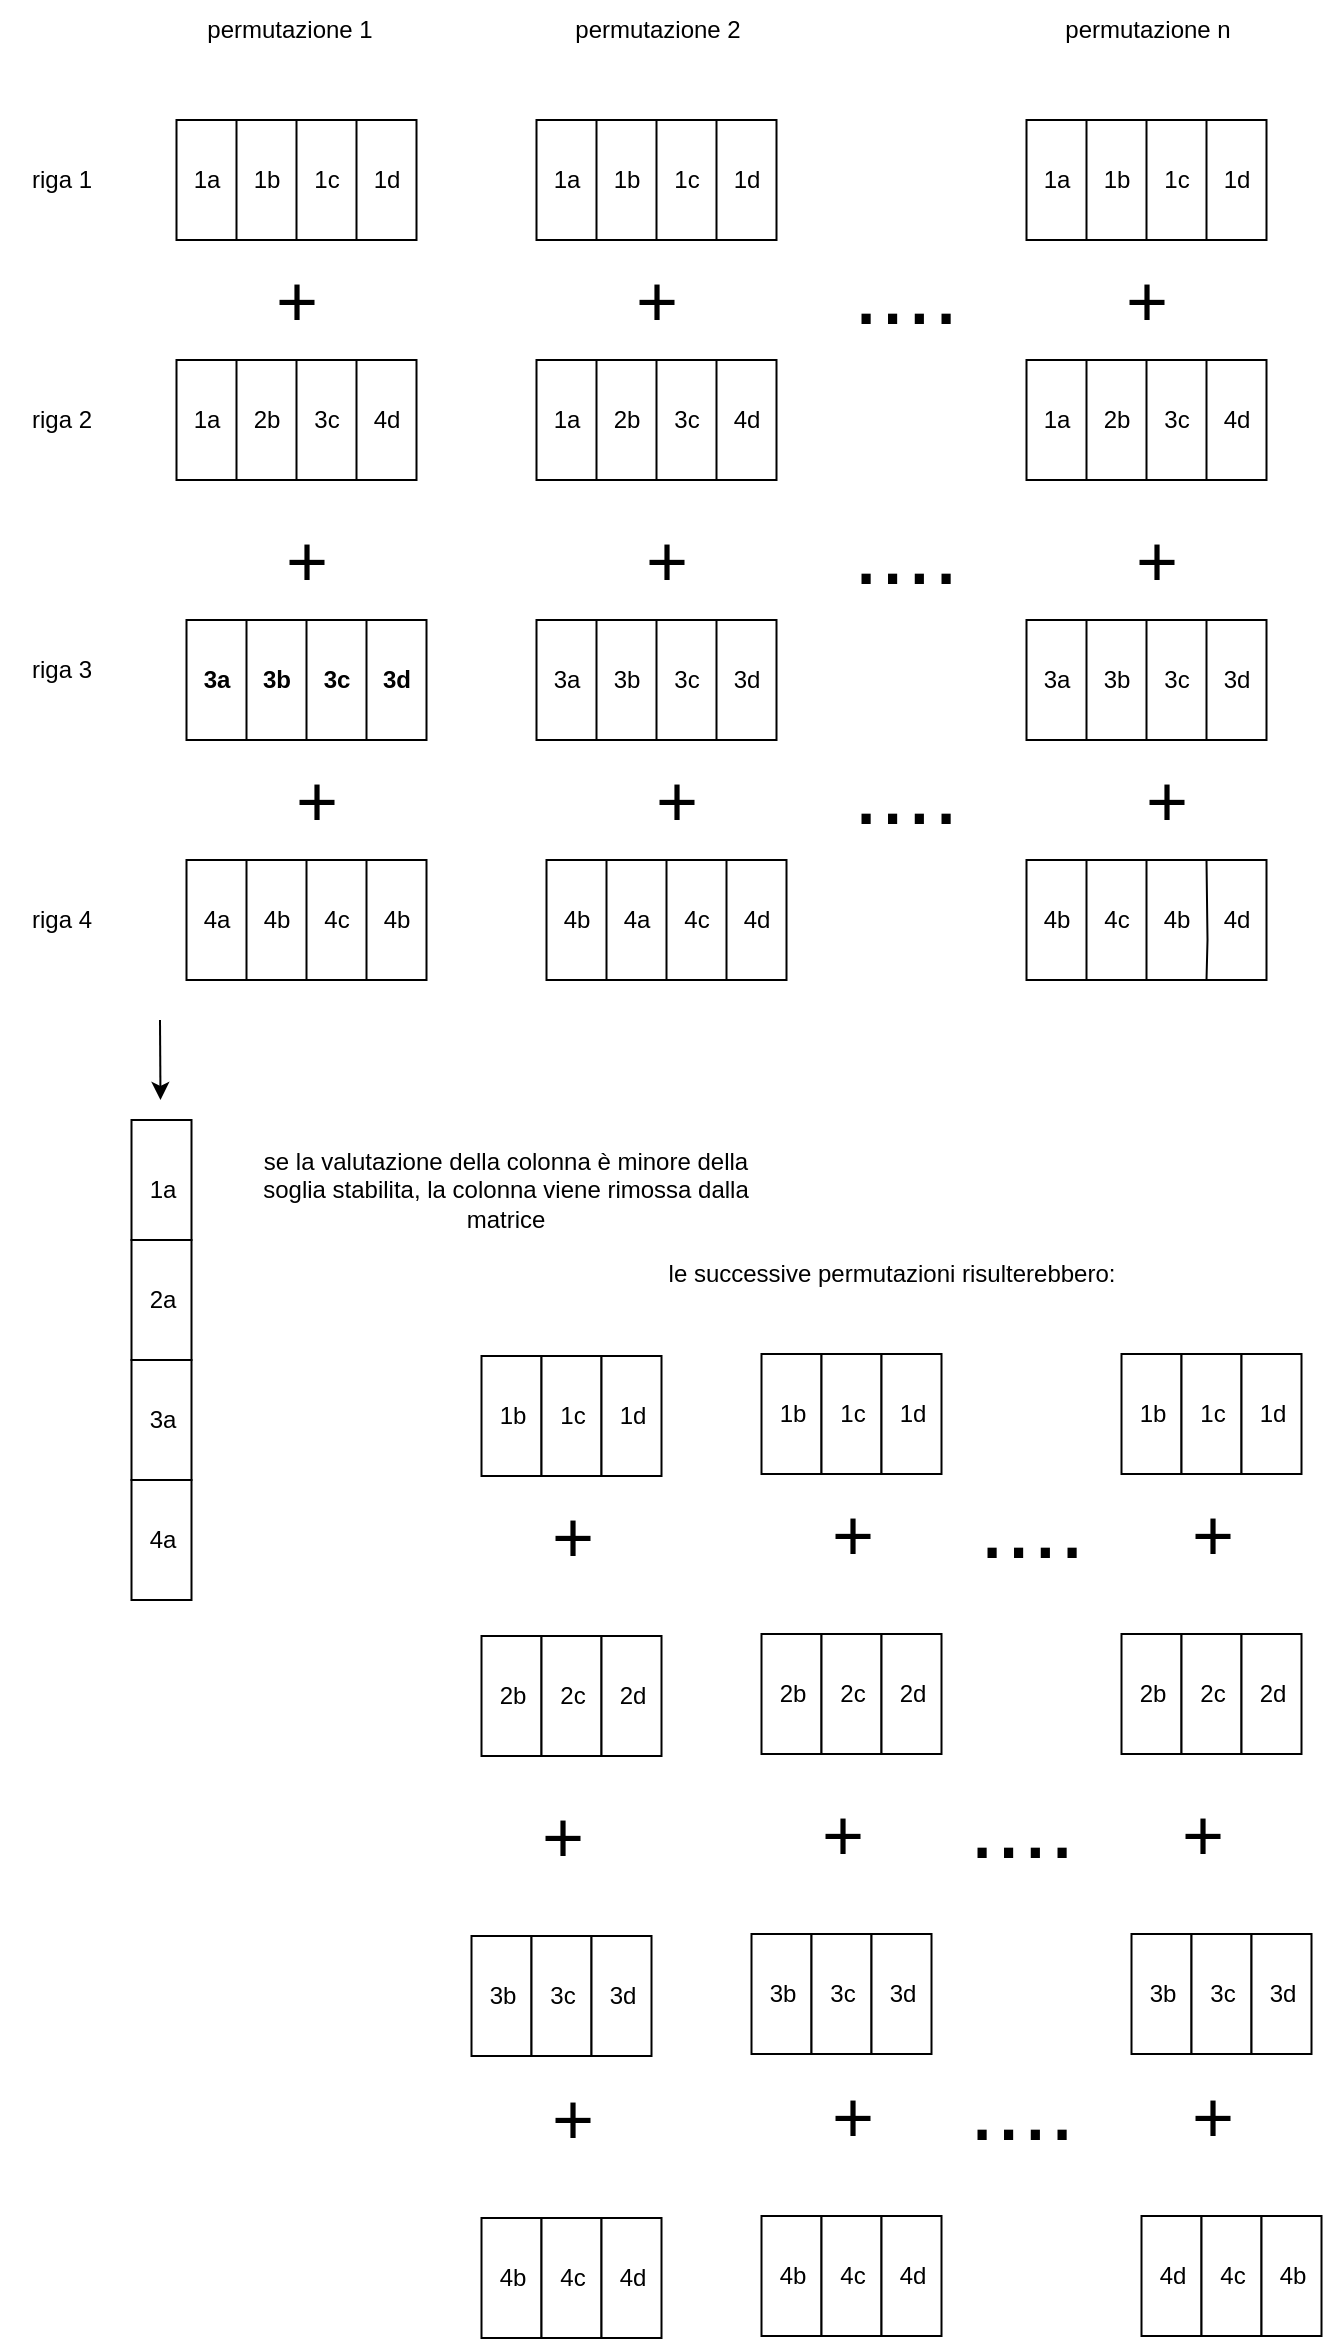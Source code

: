 <mxfile version="20.5.1" type="github">
  <diagram id="LsJ-tvc_FQfIHzTmIeyL" name="Pagina-1">
    <mxGraphModel dx="1145" dy="524" grid="1" gridSize="10" guides="1" tooltips="1" connect="1" arrows="1" fold="1" page="1" pageScale="1" pageWidth="827" pageHeight="1169" math="0" shadow="0">
      <root>
        <mxCell id="0" />
        <mxCell id="1" parent="0" />
        <mxCell id="De1ImopoqIkRaQfG8N2U-133" value="" style="rounded=0;whiteSpace=wrap;html=1;fontSize=36;" parent="1" vertex="1">
          <mxGeometry x="258.75" y="678" width="30" height="60" as="geometry" />
        </mxCell>
        <mxCell id="De1ImopoqIkRaQfG8N2U-134" value="" style="rounded=0;whiteSpace=wrap;html=1;fontSize=36;" parent="1" vertex="1">
          <mxGeometry x="288.75" y="678" width="30" height="60" as="geometry" />
        </mxCell>
        <mxCell id="De1ImopoqIkRaQfG8N2U-135" value="" style="rounded=0;whiteSpace=wrap;html=1;fontSize=36;" parent="1" vertex="1">
          <mxGeometry x="318.75" y="678" width="30" height="60" as="geometry" />
        </mxCell>
        <mxCell id="De1ImopoqIkRaQfG8N2U-1" value="" style="rounded=0;whiteSpace=wrap;html=1;" parent="1" vertex="1">
          <mxGeometry x="106.25" y="60" width="120" height="60" as="geometry" />
        </mxCell>
        <mxCell id="De1ImopoqIkRaQfG8N2U-2" value="" style="endArrow=none;html=1;rounded=0;exitX=0.25;exitY=1;exitDx=0;exitDy=0;entryX=0.25;entryY=0;entryDx=0;entryDy=0;" parent="1" source="De1ImopoqIkRaQfG8N2U-1" target="De1ImopoqIkRaQfG8N2U-1" edge="1">
          <mxGeometry width="50" height="50" relative="1" as="geometry">
            <mxPoint x="106.25" y="110" as="sourcePoint" />
            <mxPoint x="156.25" y="60" as="targetPoint" />
          </mxGeometry>
        </mxCell>
        <mxCell id="De1ImopoqIkRaQfG8N2U-3" value="" style="endArrow=none;html=1;rounded=0;entryX=0.5;entryY=0;entryDx=0;entryDy=0;exitX=0.5;exitY=1;exitDx=0;exitDy=0;" parent="1" source="De1ImopoqIkRaQfG8N2U-1" target="De1ImopoqIkRaQfG8N2U-1" edge="1">
          <mxGeometry width="50" height="50" relative="1" as="geometry">
            <mxPoint x="141.25" y="115" as="sourcePoint" />
            <mxPoint x="191.25" y="65" as="targetPoint" />
            <Array as="points" />
          </mxGeometry>
        </mxCell>
        <mxCell id="De1ImopoqIkRaQfG8N2U-4" value="" style="endArrow=none;html=1;rounded=0;entryX=0.75;entryY=0;entryDx=0;entryDy=0;exitX=0.75;exitY=1;exitDx=0;exitDy=0;" parent="1" source="De1ImopoqIkRaQfG8N2U-1" target="De1ImopoqIkRaQfG8N2U-1" edge="1">
          <mxGeometry width="50" height="50" relative="1" as="geometry">
            <mxPoint x="206.25" y="170" as="sourcePoint" />
            <mxPoint x="256.25" y="120" as="targetPoint" />
          </mxGeometry>
        </mxCell>
        <mxCell id="De1ImopoqIkRaQfG8N2U-5" value="1a" style="text;html=1;resizable=0;autosize=1;align=center;verticalAlign=middle;points=[];fillColor=none;strokeColor=none;rounded=0;" parent="1" vertex="1">
          <mxGeometry x="101.25" y="75" width="40" height="30" as="geometry" />
        </mxCell>
        <mxCell id="De1ImopoqIkRaQfG8N2U-6" value="1b" style="text;html=1;resizable=0;autosize=1;align=center;verticalAlign=middle;points=[];fillColor=none;strokeColor=none;rounded=0;" parent="1" vertex="1">
          <mxGeometry x="131.25" y="75" width="40" height="30" as="geometry" />
        </mxCell>
        <mxCell id="De1ImopoqIkRaQfG8N2U-7" value="1c" style="text;html=1;resizable=0;autosize=1;align=center;verticalAlign=middle;points=[];fillColor=none;strokeColor=none;rounded=0;" parent="1" vertex="1">
          <mxGeometry x="161.25" y="75" width="40" height="30" as="geometry" />
        </mxCell>
        <mxCell id="De1ImopoqIkRaQfG8N2U-8" value="1d" style="text;html=1;resizable=0;autosize=1;align=center;verticalAlign=middle;points=[];fillColor=none;strokeColor=none;rounded=0;" parent="1" vertex="1">
          <mxGeometry x="191.25" y="75" width="40" height="30" as="geometry" />
        </mxCell>
        <mxCell id="De1ImopoqIkRaQfG8N2U-33" value="" style="rounded=0;whiteSpace=wrap;html=1;" parent="1" vertex="1">
          <mxGeometry x="106.25" y="180" width="120" height="60" as="geometry" />
        </mxCell>
        <mxCell id="De1ImopoqIkRaQfG8N2U-34" value="" style="endArrow=none;html=1;rounded=0;exitX=0.25;exitY=1;exitDx=0;exitDy=0;entryX=0.25;entryY=0;entryDx=0;entryDy=0;" parent="1" source="De1ImopoqIkRaQfG8N2U-33" target="De1ImopoqIkRaQfG8N2U-33" edge="1">
          <mxGeometry width="50" height="50" relative="1" as="geometry">
            <mxPoint x="106.25" y="230" as="sourcePoint" />
            <mxPoint x="156.25" y="180" as="targetPoint" />
          </mxGeometry>
        </mxCell>
        <mxCell id="De1ImopoqIkRaQfG8N2U-35" value="" style="endArrow=none;html=1;rounded=0;entryX=0.5;entryY=0;entryDx=0;entryDy=0;exitX=0.5;exitY=1;exitDx=0;exitDy=0;" parent="1" source="De1ImopoqIkRaQfG8N2U-33" target="De1ImopoqIkRaQfG8N2U-33" edge="1">
          <mxGeometry width="50" height="50" relative="1" as="geometry">
            <mxPoint x="141.25" y="235" as="sourcePoint" />
            <mxPoint x="191.25" y="185" as="targetPoint" />
            <Array as="points" />
          </mxGeometry>
        </mxCell>
        <mxCell id="De1ImopoqIkRaQfG8N2U-36" value="" style="endArrow=none;html=1;rounded=0;entryX=0.75;entryY=0;entryDx=0;entryDy=0;exitX=0.75;exitY=1;exitDx=0;exitDy=0;" parent="1" source="De1ImopoqIkRaQfG8N2U-33" target="De1ImopoqIkRaQfG8N2U-33" edge="1">
          <mxGeometry width="50" height="50" relative="1" as="geometry">
            <mxPoint x="206.25" y="290" as="sourcePoint" />
            <mxPoint x="256.25" y="240" as="targetPoint" />
          </mxGeometry>
        </mxCell>
        <mxCell id="De1ImopoqIkRaQfG8N2U-37" value="1a" style="text;html=1;resizable=0;autosize=1;align=center;verticalAlign=middle;points=[];fillColor=none;strokeColor=none;rounded=0;" parent="1" vertex="1">
          <mxGeometry x="101.25" y="195" width="40" height="30" as="geometry" />
        </mxCell>
        <mxCell id="De1ImopoqIkRaQfG8N2U-38" value="2b" style="text;html=1;resizable=0;autosize=1;align=center;verticalAlign=middle;points=[];fillColor=none;strokeColor=none;rounded=0;" parent="1" vertex="1">
          <mxGeometry x="131.25" y="195" width="40" height="30" as="geometry" />
        </mxCell>
        <mxCell id="De1ImopoqIkRaQfG8N2U-39" value="3c" style="text;html=1;resizable=0;autosize=1;align=center;verticalAlign=middle;points=[];fillColor=none;strokeColor=none;rounded=0;" parent="1" vertex="1">
          <mxGeometry x="161.25" y="195" width="40" height="30" as="geometry" />
        </mxCell>
        <mxCell id="De1ImopoqIkRaQfG8N2U-40" value="4d" style="text;html=1;resizable=0;autosize=1;align=center;verticalAlign=middle;points=[];fillColor=none;strokeColor=none;rounded=0;" parent="1" vertex="1">
          <mxGeometry x="191.25" y="195" width="40" height="30" as="geometry" />
        </mxCell>
        <mxCell id="De1ImopoqIkRaQfG8N2U-41" value="&lt;font style=&quot;font-size: 36px;&quot;&gt;+&lt;/font&gt;" style="text;html=1;resizable=0;autosize=1;align=center;verticalAlign=middle;points=[];fillColor=none;strokeColor=none;rounded=0;" parent="1" vertex="1">
          <mxGeometry x="146.25" y="120" width="40" height="60" as="geometry" />
        </mxCell>
        <mxCell id="De1ImopoqIkRaQfG8N2U-66" value="&lt;font style=&quot;font-size: 36px;&quot;&gt;+&lt;/font&gt;" style="text;html=1;resizable=0;autosize=1;align=center;verticalAlign=middle;points=[];fillColor=none;strokeColor=none;rounded=0;" parent="1" vertex="1">
          <mxGeometry x="326.25" y="120" width="40" height="60" as="geometry" />
        </mxCell>
        <mxCell id="De1ImopoqIkRaQfG8N2U-67" value="&lt;font style=&quot;font-size: 36px;&quot;&gt;+&lt;/font&gt;" style="text;html=1;resizable=0;autosize=1;align=center;verticalAlign=middle;points=[];fillColor=none;strokeColor=none;rounded=0;" parent="1" vertex="1">
          <mxGeometry x="571.25" y="120" width="40" height="60" as="geometry" />
        </mxCell>
        <mxCell id="De1ImopoqIkRaQfG8N2U-69" value="" style="rounded=0;whiteSpace=wrap;html=1;fontSize=36;" parent="1" vertex="1">
          <mxGeometry x="83.75" y="560" width="30" height="60" as="geometry" />
        </mxCell>
        <mxCell id="De1ImopoqIkRaQfG8N2U-70" value="" style="rounded=0;whiteSpace=wrap;html=1;fontSize=36;" parent="1" vertex="1">
          <mxGeometry x="83.75" y="620" width="30" height="60" as="geometry" />
        </mxCell>
        <mxCell id="De1ImopoqIkRaQfG8N2U-72" value="1a" style="text;html=1;resizable=0;autosize=1;align=center;verticalAlign=middle;points=[];fillColor=none;strokeColor=none;rounded=0;" parent="1" vertex="1">
          <mxGeometry x="78.75" y="580" width="40" height="30" as="geometry" />
        </mxCell>
        <mxCell id="De1ImopoqIkRaQfG8N2U-73" value="2a" style="text;html=1;resizable=0;autosize=1;align=center;verticalAlign=middle;points=[];fillColor=none;strokeColor=none;rounded=0;" parent="1" vertex="1">
          <mxGeometry x="78.75" y="635" width="40" height="30" as="geometry" />
        </mxCell>
        <mxCell id="De1ImopoqIkRaQfG8N2U-74" value="se la valutazione della colonna è minore della soglia stabilita, la colonna viene rimossa dalla matrice" style="text;html=1;strokeColor=none;fillColor=none;align=center;verticalAlign=middle;whiteSpace=wrap;rounded=0;fontSize=12;" parent="1" vertex="1">
          <mxGeometry x="141.25" y="580" width="260" height="30" as="geometry" />
        </mxCell>
        <mxCell id="De1ImopoqIkRaQfG8N2U-80" value="1b" style="text;html=1;resizable=0;autosize=1;align=center;verticalAlign=middle;points=[];fillColor=none;strokeColor=none;rounded=0;" parent="1" vertex="1">
          <mxGeometry x="253.75" y="693" width="40" height="30" as="geometry" />
        </mxCell>
        <mxCell id="De1ImopoqIkRaQfG8N2U-81" value="1c" style="text;html=1;resizable=0;autosize=1;align=center;verticalAlign=middle;points=[];fillColor=none;strokeColor=none;rounded=0;" parent="1" vertex="1">
          <mxGeometry x="283.75" y="693" width="40" height="30" as="geometry" />
        </mxCell>
        <mxCell id="De1ImopoqIkRaQfG8N2U-82" value="1d" style="text;html=1;resizable=0;autosize=1;align=center;verticalAlign=middle;points=[];fillColor=none;strokeColor=none;rounded=0;" parent="1" vertex="1">
          <mxGeometry x="313.75" y="693" width="40" height="30" as="geometry" />
        </mxCell>
        <mxCell id="De1ImopoqIkRaQfG8N2U-123" value="&lt;font style=&quot;font-size: 36px;&quot;&gt;+&lt;/font&gt;" style="text;html=1;resizable=0;autosize=1;align=center;verticalAlign=middle;points=[];fillColor=none;strokeColor=none;rounded=0;" parent="1" vertex="1">
          <mxGeometry x="283.75" y="738" width="40" height="60" as="geometry" />
        </mxCell>
        <mxCell id="De1ImopoqIkRaQfG8N2U-126" value="le successive permutazioni risulterebbero:" style="text;html=1;strokeColor=none;fillColor=none;align=center;verticalAlign=middle;whiteSpace=wrap;rounded=0;fontSize=12;" parent="1" vertex="1">
          <mxGeometry x="313.75" y="622" width="300" height="30" as="geometry" />
        </mxCell>
        <mxCell id="De1ImopoqIkRaQfG8N2U-151" value="&lt;font style=&quot;font-size: 36px;&quot;&gt;+&lt;/font&gt;" style="text;html=1;resizable=0;autosize=1;align=center;verticalAlign=middle;points=[];fillColor=none;strokeColor=none;rounded=0;" parent="1" vertex="1">
          <mxGeometry x="423.75" y="737" width="40" height="60" as="geometry" />
        </mxCell>
        <mxCell id="De1ImopoqIkRaQfG8N2U-164" value="&lt;font style=&quot;font-size: 36px;&quot;&gt;+&lt;/font&gt;" style="text;html=1;resizable=0;autosize=1;align=center;verticalAlign=middle;points=[];fillColor=none;strokeColor=none;rounded=0;" parent="1" vertex="1">
          <mxGeometry x="603.75" y="737" width="40" height="60" as="geometry" />
        </mxCell>
        <mxCell id="De1ImopoqIkRaQfG8N2U-179" value="" style="endArrow=classic;html=1;rounded=0;fontSize=12;" parent="1" edge="1">
          <mxGeometry width="50" height="50" relative="1" as="geometry">
            <mxPoint x="98" y="510" as="sourcePoint" />
            <mxPoint x="98.25" y="550" as="targetPoint" />
          </mxGeometry>
        </mxCell>
        <mxCell id="De1ImopoqIkRaQfG8N2U-181" value="&lt;font style=&quot;font-size: 48px;&quot;&gt;....&lt;/font&gt;" style="text;html=1;strokeColor=none;fillColor=none;align=center;verticalAlign=middle;whiteSpace=wrap;rounded=0;fontSize=12;" parent="1" vertex="1">
          <mxGeometry x="441.25" y="130" width="60" height="30" as="geometry" />
        </mxCell>
        <mxCell id="De1ImopoqIkRaQfG8N2U-182" value="&lt;font style=&quot;font-size: 48px;&quot;&gt;....&lt;/font&gt;" style="text;html=1;strokeColor=none;fillColor=none;align=center;verticalAlign=middle;whiteSpace=wrap;rounded=0;fontSize=12;" parent="1" vertex="1">
          <mxGeometry x="503.75" y="747" width="60" height="30" as="geometry" />
        </mxCell>
        <mxCell id="QH2mbPrtiB2RWlrr8rKb-1" value="riga 1" style="text;html=1;strokeColor=none;fillColor=none;align=center;verticalAlign=middle;whiteSpace=wrap;rounded=0;" vertex="1" parent="1">
          <mxGeometry x="18.75" y="75" width="60" height="30" as="geometry" />
        </mxCell>
        <mxCell id="QH2mbPrtiB2RWlrr8rKb-2" value="riga 2" style="text;html=1;strokeColor=none;fillColor=none;align=center;verticalAlign=middle;whiteSpace=wrap;rounded=0;" vertex="1" parent="1">
          <mxGeometry x="18.75" y="195" width="60" height="30" as="geometry" />
        </mxCell>
        <mxCell id="QH2mbPrtiB2RWlrr8rKb-11" value="&lt;font style=&quot;font-size: 36px;&quot;&gt;+&lt;/font&gt;" style="text;html=1;resizable=0;autosize=1;align=center;verticalAlign=middle;points=[];fillColor=none;strokeColor=none;rounded=0;" vertex="1" parent="1">
          <mxGeometry x="151.25" y="250" width="40" height="60" as="geometry" />
        </mxCell>
        <mxCell id="QH2mbPrtiB2RWlrr8rKb-28" value="&lt;font style=&quot;font-size: 36px;&quot;&gt;+&lt;/font&gt;" style="text;html=1;resizable=0;autosize=1;align=center;verticalAlign=middle;points=[];fillColor=none;strokeColor=none;rounded=0;" vertex="1" parent="1">
          <mxGeometry x="331.25" y="250" width="40" height="60" as="geometry" />
        </mxCell>
        <mxCell id="QH2mbPrtiB2RWlrr8rKb-29" value="&lt;font style=&quot;font-size: 36px;&quot;&gt;+&lt;/font&gt;" style="text;html=1;resizable=0;autosize=1;align=center;verticalAlign=middle;points=[];fillColor=none;strokeColor=none;rounded=0;" vertex="1" parent="1">
          <mxGeometry x="576.25" y="250" width="40" height="60" as="geometry" />
        </mxCell>
        <mxCell id="QH2mbPrtiB2RWlrr8rKb-30" value="&lt;font style=&quot;font-size: 48px;&quot;&gt;....&lt;/font&gt;" style="text;html=1;strokeColor=none;fillColor=none;align=center;verticalAlign=middle;whiteSpace=wrap;rounded=0;fontSize=12;" vertex="1" parent="1">
          <mxGeometry x="441.25" y="260" width="60" height="30" as="geometry" />
        </mxCell>
        <mxCell id="QH2mbPrtiB2RWlrr8rKb-31" value="" style="rounded=0;whiteSpace=wrap;html=1;" vertex="1" parent="1">
          <mxGeometry x="111.25" y="430" width="120" height="60" as="geometry" />
        </mxCell>
        <mxCell id="QH2mbPrtiB2RWlrr8rKb-32" value="" style="endArrow=none;html=1;rounded=0;exitX=0.25;exitY=1;exitDx=0;exitDy=0;entryX=0.25;entryY=0;entryDx=0;entryDy=0;" edge="1" parent="1" source="QH2mbPrtiB2RWlrr8rKb-31" target="QH2mbPrtiB2RWlrr8rKb-31">
          <mxGeometry width="50" height="50" relative="1" as="geometry">
            <mxPoint x="111.25" y="480" as="sourcePoint" />
            <mxPoint x="161.25" y="430" as="targetPoint" />
          </mxGeometry>
        </mxCell>
        <mxCell id="QH2mbPrtiB2RWlrr8rKb-33" value="" style="endArrow=none;html=1;rounded=0;entryX=0.5;entryY=0;entryDx=0;entryDy=0;exitX=0.5;exitY=1;exitDx=0;exitDy=0;" edge="1" parent="1" source="QH2mbPrtiB2RWlrr8rKb-31" target="QH2mbPrtiB2RWlrr8rKb-31">
          <mxGeometry width="50" height="50" relative="1" as="geometry">
            <mxPoint x="146.25" y="485" as="sourcePoint" />
            <mxPoint x="196.25" y="435" as="targetPoint" />
            <Array as="points" />
          </mxGeometry>
        </mxCell>
        <mxCell id="QH2mbPrtiB2RWlrr8rKb-34" value="" style="endArrow=none;html=1;rounded=0;entryX=0.75;entryY=0;entryDx=0;entryDy=0;exitX=0.75;exitY=1;exitDx=0;exitDy=0;" edge="1" parent="1" source="QH2mbPrtiB2RWlrr8rKb-31" target="QH2mbPrtiB2RWlrr8rKb-31">
          <mxGeometry width="50" height="50" relative="1" as="geometry">
            <mxPoint x="211.25" y="540" as="sourcePoint" />
            <mxPoint x="261.25" y="490" as="targetPoint" />
          </mxGeometry>
        </mxCell>
        <mxCell id="QH2mbPrtiB2RWlrr8rKb-35" value="4a" style="text;html=1;resizable=0;autosize=1;align=center;verticalAlign=middle;points=[];fillColor=none;strokeColor=none;rounded=0;" vertex="1" parent="1">
          <mxGeometry x="106.25" y="445" width="40" height="30" as="geometry" />
        </mxCell>
        <mxCell id="QH2mbPrtiB2RWlrr8rKb-36" value="4b" style="text;html=1;resizable=0;autosize=1;align=center;verticalAlign=middle;points=[];fillColor=none;strokeColor=none;rounded=0;" vertex="1" parent="1">
          <mxGeometry x="136.25" y="445" width="40" height="30" as="geometry" />
        </mxCell>
        <mxCell id="QH2mbPrtiB2RWlrr8rKb-37" value="4c" style="text;html=1;resizable=0;autosize=1;align=center;verticalAlign=middle;points=[];fillColor=none;strokeColor=none;rounded=0;" vertex="1" parent="1">
          <mxGeometry x="166.25" y="445" width="40" height="30" as="geometry" />
        </mxCell>
        <mxCell id="QH2mbPrtiB2RWlrr8rKb-38" value="4b" style="text;html=1;resizable=0;autosize=1;align=center;verticalAlign=middle;points=[];fillColor=none;strokeColor=none;rounded=0;" vertex="1" parent="1">
          <mxGeometry x="196.25" y="445" width="40" height="30" as="geometry" />
        </mxCell>
        <mxCell id="QH2mbPrtiB2RWlrr8rKb-39" value="&lt;font style=&quot;font-size: 36px;&quot;&gt;+&lt;/font&gt;" style="text;html=1;resizable=0;autosize=1;align=center;verticalAlign=middle;points=[];fillColor=none;strokeColor=none;rounded=0;" vertex="1" parent="1">
          <mxGeometry x="156.25" y="370" width="40" height="60" as="geometry" />
        </mxCell>
        <mxCell id="QH2mbPrtiB2RWlrr8rKb-40" value="" style="rounded=0;whiteSpace=wrap;html=1;" vertex="1" parent="1">
          <mxGeometry x="291.25" y="430" width="120" height="60" as="geometry" />
        </mxCell>
        <mxCell id="QH2mbPrtiB2RWlrr8rKb-41" value="" style="endArrow=none;html=1;rounded=0;exitX=0.25;exitY=1;exitDx=0;exitDy=0;entryX=0.25;entryY=0;entryDx=0;entryDy=0;" edge="1" parent="1" source="QH2mbPrtiB2RWlrr8rKb-40" target="QH2mbPrtiB2RWlrr8rKb-40">
          <mxGeometry width="50" height="50" relative="1" as="geometry">
            <mxPoint x="291.25" y="480" as="sourcePoint" />
            <mxPoint x="341.25" y="430" as="targetPoint" />
          </mxGeometry>
        </mxCell>
        <mxCell id="QH2mbPrtiB2RWlrr8rKb-42" value="" style="endArrow=none;html=1;rounded=0;entryX=0.5;entryY=0;entryDx=0;entryDy=0;exitX=0.5;exitY=1;exitDx=0;exitDy=0;" edge="1" parent="1" source="QH2mbPrtiB2RWlrr8rKb-40" target="QH2mbPrtiB2RWlrr8rKb-40">
          <mxGeometry width="50" height="50" relative="1" as="geometry">
            <mxPoint x="326.25" y="485" as="sourcePoint" />
            <mxPoint x="376.25" y="435" as="targetPoint" />
            <Array as="points" />
          </mxGeometry>
        </mxCell>
        <mxCell id="QH2mbPrtiB2RWlrr8rKb-43" value="" style="endArrow=none;html=1;rounded=0;entryX=0.75;entryY=0;entryDx=0;entryDy=0;exitX=0.75;exitY=1;exitDx=0;exitDy=0;" edge="1" parent="1" source="QH2mbPrtiB2RWlrr8rKb-40" target="QH2mbPrtiB2RWlrr8rKb-40">
          <mxGeometry width="50" height="50" relative="1" as="geometry">
            <mxPoint x="391.25" y="540" as="sourcePoint" />
            <mxPoint x="441.25" y="490" as="targetPoint" />
          </mxGeometry>
        </mxCell>
        <mxCell id="QH2mbPrtiB2RWlrr8rKb-44" value="4a" style="text;html=1;resizable=0;autosize=1;align=center;verticalAlign=middle;points=[];fillColor=none;strokeColor=none;rounded=0;" vertex="1" parent="1">
          <mxGeometry x="316.25" y="445" width="40" height="30" as="geometry" />
        </mxCell>
        <mxCell id="QH2mbPrtiB2RWlrr8rKb-45" value="4b" style="text;html=1;resizable=0;autosize=1;align=center;verticalAlign=middle;points=[];fillColor=none;strokeColor=none;rounded=0;" vertex="1" parent="1">
          <mxGeometry x="286.25" y="445" width="40" height="30" as="geometry" />
        </mxCell>
        <mxCell id="QH2mbPrtiB2RWlrr8rKb-46" value="4c" style="text;html=1;resizable=0;autosize=1;align=center;verticalAlign=middle;points=[];fillColor=none;strokeColor=none;rounded=0;" vertex="1" parent="1">
          <mxGeometry x="346.25" y="445" width="40" height="30" as="geometry" />
        </mxCell>
        <mxCell id="QH2mbPrtiB2RWlrr8rKb-47" value="4d" style="text;html=1;resizable=0;autosize=1;align=center;verticalAlign=middle;points=[];fillColor=none;strokeColor=none;rounded=0;" vertex="1" parent="1">
          <mxGeometry x="376.25" y="445" width="40" height="30" as="geometry" />
        </mxCell>
        <mxCell id="QH2mbPrtiB2RWlrr8rKb-48" value="" style="rounded=0;whiteSpace=wrap;html=1;" vertex="1" parent="1">
          <mxGeometry x="531.25" y="430" width="120" height="60" as="geometry" />
        </mxCell>
        <mxCell id="QH2mbPrtiB2RWlrr8rKb-49" value="" style="endArrow=none;html=1;rounded=0;exitX=0.25;exitY=1;exitDx=0;exitDy=0;entryX=0.25;entryY=0;entryDx=0;entryDy=0;" edge="1" parent="1" source="QH2mbPrtiB2RWlrr8rKb-48" target="QH2mbPrtiB2RWlrr8rKb-48">
          <mxGeometry width="50" height="50" relative="1" as="geometry">
            <mxPoint x="531.25" y="480" as="sourcePoint" />
            <mxPoint x="581.25" y="430" as="targetPoint" />
          </mxGeometry>
        </mxCell>
        <mxCell id="QH2mbPrtiB2RWlrr8rKb-50" value="" style="endArrow=none;html=1;rounded=0;entryX=0.5;entryY=0;entryDx=0;entryDy=0;exitX=0.5;exitY=1;exitDx=0;exitDy=0;" edge="1" parent="1" source="QH2mbPrtiB2RWlrr8rKb-48" target="QH2mbPrtiB2RWlrr8rKb-48">
          <mxGeometry width="50" height="50" relative="1" as="geometry">
            <mxPoint x="566.25" y="485" as="sourcePoint" />
            <mxPoint x="616.25" y="435" as="targetPoint" />
            <Array as="points" />
          </mxGeometry>
        </mxCell>
        <mxCell id="QH2mbPrtiB2RWlrr8rKb-51" value="" style="endArrow=none;html=1;rounded=0;entryX=0.75;entryY=0;entryDx=0;entryDy=0;exitX=0.75;exitY=1;exitDx=0;exitDy=0;" edge="1" parent="1" source="QH2mbPrtiB2RWlrr8rKb-48" target="QH2mbPrtiB2RWlrr8rKb-48">
          <mxGeometry width="50" height="50" relative="1" as="geometry">
            <mxPoint x="631.25" y="540" as="sourcePoint" />
            <mxPoint x="681.25" y="490" as="targetPoint" />
            <Array as="points">
              <mxPoint x="621.75" y="470" />
            </Array>
          </mxGeometry>
        </mxCell>
        <mxCell id="QH2mbPrtiB2RWlrr8rKb-52" value="4b" style="text;html=1;resizable=0;autosize=1;align=center;verticalAlign=middle;points=[];fillColor=none;strokeColor=none;rounded=0;" vertex="1" parent="1">
          <mxGeometry x="586.25" y="445" width="40" height="30" as="geometry" />
        </mxCell>
        <mxCell id="QH2mbPrtiB2RWlrr8rKb-53" value="4b" style="text;html=1;resizable=0;autosize=1;align=center;verticalAlign=middle;points=[];fillColor=none;strokeColor=none;rounded=0;" vertex="1" parent="1">
          <mxGeometry x="526.25" y="445" width="40" height="30" as="geometry" />
        </mxCell>
        <mxCell id="QH2mbPrtiB2RWlrr8rKb-54" value="4c" style="text;html=1;resizable=0;autosize=1;align=center;verticalAlign=middle;points=[];fillColor=none;strokeColor=none;rounded=0;" vertex="1" parent="1">
          <mxGeometry x="556.25" y="445" width="40" height="30" as="geometry" />
        </mxCell>
        <mxCell id="QH2mbPrtiB2RWlrr8rKb-55" value="4d" style="text;html=1;resizable=0;autosize=1;align=center;verticalAlign=middle;points=[];fillColor=none;strokeColor=none;rounded=0;" vertex="1" parent="1">
          <mxGeometry x="616.25" y="445" width="40" height="30" as="geometry" />
        </mxCell>
        <mxCell id="QH2mbPrtiB2RWlrr8rKb-56" value="&lt;font style=&quot;font-size: 36px;&quot;&gt;+&lt;/font&gt;" style="text;html=1;resizable=0;autosize=1;align=center;verticalAlign=middle;points=[];fillColor=none;strokeColor=none;rounded=0;" vertex="1" parent="1">
          <mxGeometry x="336.25" y="370" width="40" height="60" as="geometry" />
        </mxCell>
        <mxCell id="QH2mbPrtiB2RWlrr8rKb-57" value="&lt;font style=&quot;font-size: 36px;&quot;&gt;+&lt;/font&gt;" style="text;html=1;resizable=0;autosize=1;align=center;verticalAlign=middle;points=[];fillColor=none;strokeColor=none;rounded=0;" vertex="1" parent="1">
          <mxGeometry x="581.25" y="370" width="40" height="60" as="geometry" />
        </mxCell>
        <mxCell id="QH2mbPrtiB2RWlrr8rKb-58" value="&lt;font style=&quot;font-size: 48px;&quot;&gt;....&lt;/font&gt;" style="text;html=1;strokeColor=none;fillColor=none;align=center;verticalAlign=middle;whiteSpace=wrap;rounded=0;fontSize=12;" vertex="1" parent="1">
          <mxGeometry x="441.25" y="380" width="60" height="30" as="geometry" />
        </mxCell>
        <mxCell id="QH2mbPrtiB2RWlrr8rKb-59" value="" style="rounded=0;whiteSpace=wrap;html=1;" vertex="1" parent="1">
          <mxGeometry x="286.25" y="60" width="120" height="60" as="geometry" />
        </mxCell>
        <mxCell id="QH2mbPrtiB2RWlrr8rKb-60" value="" style="endArrow=none;html=1;rounded=0;exitX=0.25;exitY=1;exitDx=0;exitDy=0;entryX=0.25;entryY=0;entryDx=0;entryDy=0;" edge="1" parent="1" source="QH2mbPrtiB2RWlrr8rKb-59" target="QH2mbPrtiB2RWlrr8rKb-59">
          <mxGeometry width="50" height="50" relative="1" as="geometry">
            <mxPoint x="286.25" y="110" as="sourcePoint" />
            <mxPoint x="336.25" y="60" as="targetPoint" />
          </mxGeometry>
        </mxCell>
        <mxCell id="QH2mbPrtiB2RWlrr8rKb-61" value="" style="endArrow=none;html=1;rounded=0;entryX=0.5;entryY=0;entryDx=0;entryDy=0;exitX=0.5;exitY=1;exitDx=0;exitDy=0;" edge="1" parent="1" source="QH2mbPrtiB2RWlrr8rKb-59" target="QH2mbPrtiB2RWlrr8rKb-59">
          <mxGeometry width="50" height="50" relative="1" as="geometry">
            <mxPoint x="321.25" y="115" as="sourcePoint" />
            <mxPoint x="371.25" y="65" as="targetPoint" />
            <Array as="points" />
          </mxGeometry>
        </mxCell>
        <mxCell id="QH2mbPrtiB2RWlrr8rKb-62" value="" style="endArrow=none;html=1;rounded=0;entryX=0.75;entryY=0;entryDx=0;entryDy=0;exitX=0.75;exitY=1;exitDx=0;exitDy=0;" edge="1" parent="1" source="QH2mbPrtiB2RWlrr8rKb-59" target="QH2mbPrtiB2RWlrr8rKb-59">
          <mxGeometry width="50" height="50" relative="1" as="geometry">
            <mxPoint x="386.25" y="170" as="sourcePoint" />
            <mxPoint x="436.25" y="120" as="targetPoint" />
          </mxGeometry>
        </mxCell>
        <mxCell id="QH2mbPrtiB2RWlrr8rKb-63" value="1a" style="text;html=1;resizable=0;autosize=1;align=center;verticalAlign=middle;points=[];fillColor=none;strokeColor=none;rounded=0;" vertex="1" parent="1">
          <mxGeometry x="281.25" y="75" width="40" height="30" as="geometry" />
        </mxCell>
        <mxCell id="QH2mbPrtiB2RWlrr8rKb-64" value="1b" style="text;html=1;resizable=0;autosize=1;align=center;verticalAlign=middle;points=[];fillColor=none;strokeColor=none;rounded=0;" vertex="1" parent="1">
          <mxGeometry x="311.25" y="75" width="40" height="30" as="geometry" />
        </mxCell>
        <mxCell id="QH2mbPrtiB2RWlrr8rKb-65" value="1c" style="text;html=1;resizable=0;autosize=1;align=center;verticalAlign=middle;points=[];fillColor=none;strokeColor=none;rounded=0;" vertex="1" parent="1">
          <mxGeometry x="341.25" y="75" width="40" height="30" as="geometry" />
        </mxCell>
        <mxCell id="QH2mbPrtiB2RWlrr8rKb-66" value="1d" style="text;html=1;resizable=0;autosize=1;align=center;verticalAlign=middle;points=[];fillColor=none;strokeColor=none;rounded=0;" vertex="1" parent="1">
          <mxGeometry x="371.25" y="75" width="40" height="30" as="geometry" />
        </mxCell>
        <mxCell id="QH2mbPrtiB2RWlrr8rKb-67" value="" style="rounded=0;whiteSpace=wrap;html=1;" vertex="1" parent="1">
          <mxGeometry x="531.25" y="60" width="120" height="60" as="geometry" />
        </mxCell>
        <mxCell id="QH2mbPrtiB2RWlrr8rKb-68" value="" style="endArrow=none;html=1;rounded=0;exitX=0.25;exitY=1;exitDx=0;exitDy=0;entryX=0.25;entryY=0;entryDx=0;entryDy=0;" edge="1" parent="1" source="QH2mbPrtiB2RWlrr8rKb-67" target="QH2mbPrtiB2RWlrr8rKb-67">
          <mxGeometry width="50" height="50" relative="1" as="geometry">
            <mxPoint x="531.25" y="110" as="sourcePoint" />
            <mxPoint x="581.25" y="60" as="targetPoint" />
          </mxGeometry>
        </mxCell>
        <mxCell id="QH2mbPrtiB2RWlrr8rKb-69" value="" style="endArrow=none;html=1;rounded=0;entryX=0.5;entryY=0;entryDx=0;entryDy=0;exitX=0.5;exitY=1;exitDx=0;exitDy=0;" edge="1" parent="1" source="QH2mbPrtiB2RWlrr8rKb-67" target="QH2mbPrtiB2RWlrr8rKb-67">
          <mxGeometry width="50" height="50" relative="1" as="geometry">
            <mxPoint x="566.25" y="115" as="sourcePoint" />
            <mxPoint x="616.25" y="65" as="targetPoint" />
            <Array as="points" />
          </mxGeometry>
        </mxCell>
        <mxCell id="QH2mbPrtiB2RWlrr8rKb-70" value="" style="endArrow=none;html=1;rounded=0;entryX=0.75;entryY=0;entryDx=0;entryDy=0;exitX=0.75;exitY=1;exitDx=0;exitDy=0;" edge="1" parent="1" source="QH2mbPrtiB2RWlrr8rKb-67" target="QH2mbPrtiB2RWlrr8rKb-67">
          <mxGeometry width="50" height="50" relative="1" as="geometry">
            <mxPoint x="631.25" y="170" as="sourcePoint" />
            <mxPoint x="681.25" y="120" as="targetPoint" />
          </mxGeometry>
        </mxCell>
        <mxCell id="QH2mbPrtiB2RWlrr8rKb-71" value="1a" style="text;html=1;resizable=0;autosize=1;align=center;verticalAlign=middle;points=[];fillColor=none;strokeColor=none;rounded=0;" vertex="1" parent="1">
          <mxGeometry x="526.25" y="75" width="40" height="30" as="geometry" />
        </mxCell>
        <mxCell id="QH2mbPrtiB2RWlrr8rKb-72" value="1b" style="text;html=1;resizable=0;autosize=1;align=center;verticalAlign=middle;points=[];fillColor=none;strokeColor=none;rounded=0;" vertex="1" parent="1">
          <mxGeometry x="556.25" y="75" width="40" height="30" as="geometry" />
        </mxCell>
        <mxCell id="QH2mbPrtiB2RWlrr8rKb-73" value="1c" style="text;html=1;resizable=0;autosize=1;align=center;verticalAlign=middle;points=[];fillColor=none;strokeColor=none;rounded=0;" vertex="1" parent="1">
          <mxGeometry x="586.25" y="75" width="40" height="30" as="geometry" />
        </mxCell>
        <mxCell id="QH2mbPrtiB2RWlrr8rKb-74" value="1d" style="text;html=1;resizable=0;autosize=1;align=center;verticalAlign=middle;points=[];fillColor=none;strokeColor=none;rounded=0;" vertex="1" parent="1">
          <mxGeometry x="616.25" y="75" width="40" height="30" as="geometry" />
        </mxCell>
        <mxCell id="QH2mbPrtiB2RWlrr8rKb-75" value="" style="rounded=0;whiteSpace=wrap;html=1;" vertex="1" parent="1">
          <mxGeometry x="286.25" y="180" width="120" height="60" as="geometry" />
        </mxCell>
        <mxCell id="QH2mbPrtiB2RWlrr8rKb-76" value="" style="endArrow=none;html=1;rounded=0;exitX=0.25;exitY=1;exitDx=0;exitDy=0;entryX=0.25;entryY=0;entryDx=0;entryDy=0;" edge="1" parent="1" source="QH2mbPrtiB2RWlrr8rKb-75" target="QH2mbPrtiB2RWlrr8rKb-75">
          <mxGeometry width="50" height="50" relative="1" as="geometry">
            <mxPoint x="286.25" y="230" as="sourcePoint" />
            <mxPoint x="336.25" y="180" as="targetPoint" />
          </mxGeometry>
        </mxCell>
        <mxCell id="QH2mbPrtiB2RWlrr8rKb-77" value="" style="endArrow=none;html=1;rounded=0;entryX=0.5;entryY=0;entryDx=0;entryDy=0;exitX=0.5;exitY=1;exitDx=0;exitDy=0;" edge="1" parent="1" source="QH2mbPrtiB2RWlrr8rKb-75" target="QH2mbPrtiB2RWlrr8rKb-75">
          <mxGeometry width="50" height="50" relative="1" as="geometry">
            <mxPoint x="321.25" y="235" as="sourcePoint" />
            <mxPoint x="371.25" y="185" as="targetPoint" />
            <Array as="points" />
          </mxGeometry>
        </mxCell>
        <mxCell id="QH2mbPrtiB2RWlrr8rKb-78" value="" style="endArrow=none;html=1;rounded=0;entryX=0.75;entryY=0;entryDx=0;entryDy=0;exitX=0.75;exitY=1;exitDx=0;exitDy=0;" edge="1" parent="1" source="QH2mbPrtiB2RWlrr8rKb-75" target="QH2mbPrtiB2RWlrr8rKb-75">
          <mxGeometry width="50" height="50" relative="1" as="geometry">
            <mxPoint x="386.25" y="290" as="sourcePoint" />
            <mxPoint x="436.25" y="240" as="targetPoint" />
          </mxGeometry>
        </mxCell>
        <mxCell id="QH2mbPrtiB2RWlrr8rKb-79" value="1a" style="text;html=1;resizable=0;autosize=1;align=center;verticalAlign=middle;points=[];fillColor=none;strokeColor=none;rounded=0;" vertex="1" parent="1">
          <mxGeometry x="281.25" y="195" width="40" height="30" as="geometry" />
        </mxCell>
        <mxCell id="QH2mbPrtiB2RWlrr8rKb-80" value="2b" style="text;html=1;resizable=0;autosize=1;align=center;verticalAlign=middle;points=[];fillColor=none;strokeColor=none;rounded=0;" vertex="1" parent="1">
          <mxGeometry x="311.25" y="195" width="40" height="30" as="geometry" />
        </mxCell>
        <mxCell id="QH2mbPrtiB2RWlrr8rKb-81" value="3c" style="text;html=1;resizable=0;autosize=1;align=center;verticalAlign=middle;points=[];fillColor=none;strokeColor=none;rounded=0;" vertex="1" parent="1">
          <mxGeometry x="341.25" y="195" width="40" height="30" as="geometry" />
        </mxCell>
        <mxCell id="QH2mbPrtiB2RWlrr8rKb-82" value="4d" style="text;html=1;resizable=0;autosize=1;align=center;verticalAlign=middle;points=[];fillColor=none;strokeColor=none;rounded=0;" vertex="1" parent="1">
          <mxGeometry x="371.25" y="195" width="40" height="30" as="geometry" />
        </mxCell>
        <mxCell id="QH2mbPrtiB2RWlrr8rKb-83" value="" style="rounded=0;whiteSpace=wrap;html=1;" vertex="1" parent="1">
          <mxGeometry x="531.25" y="180" width="120" height="60" as="geometry" />
        </mxCell>
        <mxCell id="QH2mbPrtiB2RWlrr8rKb-84" value="" style="endArrow=none;html=1;rounded=0;exitX=0.25;exitY=1;exitDx=0;exitDy=0;entryX=0.25;entryY=0;entryDx=0;entryDy=0;" edge="1" parent="1" source="QH2mbPrtiB2RWlrr8rKb-83" target="QH2mbPrtiB2RWlrr8rKb-83">
          <mxGeometry width="50" height="50" relative="1" as="geometry">
            <mxPoint x="531.25" y="230" as="sourcePoint" />
            <mxPoint x="581.25" y="180" as="targetPoint" />
          </mxGeometry>
        </mxCell>
        <mxCell id="QH2mbPrtiB2RWlrr8rKb-85" value="" style="endArrow=none;html=1;rounded=0;entryX=0.5;entryY=0;entryDx=0;entryDy=0;exitX=0.5;exitY=1;exitDx=0;exitDy=0;" edge="1" parent="1" source="QH2mbPrtiB2RWlrr8rKb-83" target="QH2mbPrtiB2RWlrr8rKb-83">
          <mxGeometry width="50" height="50" relative="1" as="geometry">
            <mxPoint x="566.25" y="235" as="sourcePoint" />
            <mxPoint x="616.25" y="185" as="targetPoint" />
            <Array as="points" />
          </mxGeometry>
        </mxCell>
        <mxCell id="QH2mbPrtiB2RWlrr8rKb-86" value="" style="endArrow=none;html=1;rounded=0;entryX=0.75;entryY=0;entryDx=0;entryDy=0;exitX=0.75;exitY=1;exitDx=0;exitDy=0;" edge="1" parent="1" source="QH2mbPrtiB2RWlrr8rKb-83" target="QH2mbPrtiB2RWlrr8rKb-83">
          <mxGeometry width="50" height="50" relative="1" as="geometry">
            <mxPoint x="631.25" y="290" as="sourcePoint" />
            <mxPoint x="681.25" y="240" as="targetPoint" />
          </mxGeometry>
        </mxCell>
        <mxCell id="QH2mbPrtiB2RWlrr8rKb-87" value="1a" style="text;html=1;resizable=0;autosize=1;align=center;verticalAlign=middle;points=[];fillColor=none;strokeColor=none;rounded=0;" vertex="1" parent="1">
          <mxGeometry x="526.25" y="195" width="40" height="30" as="geometry" />
        </mxCell>
        <mxCell id="QH2mbPrtiB2RWlrr8rKb-88" value="2b" style="text;html=1;resizable=0;autosize=1;align=center;verticalAlign=middle;points=[];fillColor=none;strokeColor=none;rounded=0;" vertex="1" parent="1">
          <mxGeometry x="556.25" y="195" width="40" height="30" as="geometry" />
        </mxCell>
        <mxCell id="QH2mbPrtiB2RWlrr8rKb-89" value="3c" style="text;html=1;resizable=0;autosize=1;align=center;verticalAlign=middle;points=[];fillColor=none;strokeColor=none;rounded=0;" vertex="1" parent="1">
          <mxGeometry x="586.25" y="195" width="40" height="30" as="geometry" />
        </mxCell>
        <mxCell id="QH2mbPrtiB2RWlrr8rKb-90" value="4d" style="text;html=1;resizable=0;autosize=1;align=center;verticalAlign=middle;points=[];fillColor=none;strokeColor=none;rounded=0;" vertex="1" parent="1">
          <mxGeometry x="616.25" y="195" width="40" height="30" as="geometry" />
        </mxCell>
        <mxCell id="QH2mbPrtiB2RWlrr8rKb-91" value="" style="rounded=0;whiteSpace=wrap;html=1;fontStyle=1" vertex="1" parent="1">
          <mxGeometry x="111.25" y="310" width="120" height="60" as="geometry" />
        </mxCell>
        <mxCell id="QH2mbPrtiB2RWlrr8rKb-92" value="" style="endArrow=none;html=1;rounded=0;exitX=0.25;exitY=1;exitDx=0;exitDy=0;entryX=0.25;entryY=0;entryDx=0;entryDy=0;fontStyle=1" edge="1" parent="1" source="QH2mbPrtiB2RWlrr8rKb-91" target="QH2mbPrtiB2RWlrr8rKb-91">
          <mxGeometry width="50" height="50" relative="1" as="geometry">
            <mxPoint x="111.25" y="360" as="sourcePoint" />
            <mxPoint x="161.25" y="310" as="targetPoint" />
          </mxGeometry>
        </mxCell>
        <mxCell id="QH2mbPrtiB2RWlrr8rKb-93" value="" style="endArrow=none;html=1;rounded=0;entryX=0.5;entryY=0;entryDx=0;entryDy=0;exitX=0.5;exitY=1;exitDx=0;exitDy=0;fontStyle=1" edge="1" parent="1" source="QH2mbPrtiB2RWlrr8rKb-91" target="QH2mbPrtiB2RWlrr8rKb-91">
          <mxGeometry width="50" height="50" relative="1" as="geometry">
            <mxPoint x="146.25" y="365" as="sourcePoint" />
            <mxPoint x="196.25" y="315" as="targetPoint" />
            <Array as="points" />
          </mxGeometry>
        </mxCell>
        <mxCell id="QH2mbPrtiB2RWlrr8rKb-94" value="" style="endArrow=none;html=1;rounded=0;entryX=0.75;entryY=0;entryDx=0;entryDy=0;exitX=0.75;exitY=1;exitDx=0;exitDy=0;fontStyle=1" edge="1" parent="1" source="QH2mbPrtiB2RWlrr8rKb-91" target="QH2mbPrtiB2RWlrr8rKb-91">
          <mxGeometry width="50" height="50" relative="1" as="geometry">
            <mxPoint x="211.25" y="420" as="sourcePoint" />
            <mxPoint x="261.25" y="370" as="targetPoint" />
          </mxGeometry>
        </mxCell>
        <mxCell id="QH2mbPrtiB2RWlrr8rKb-95" value="3a" style="text;html=1;resizable=0;autosize=1;align=center;verticalAlign=middle;points=[];fillColor=none;strokeColor=none;rounded=0;fontStyle=1" vertex="1" parent="1">
          <mxGeometry x="106.25" y="325" width="40" height="30" as="geometry" />
        </mxCell>
        <mxCell id="QH2mbPrtiB2RWlrr8rKb-96" value="3b" style="text;html=1;resizable=0;autosize=1;align=center;verticalAlign=middle;points=[];fillColor=none;strokeColor=none;rounded=0;fontStyle=1" vertex="1" parent="1">
          <mxGeometry x="136.25" y="325" width="40" height="30" as="geometry" />
        </mxCell>
        <mxCell id="QH2mbPrtiB2RWlrr8rKb-97" value="3c" style="text;html=1;resizable=0;autosize=1;align=center;verticalAlign=middle;points=[];fillColor=none;strokeColor=none;rounded=0;fontStyle=1" vertex="1" parent="1">
          <mxGeometry x="166.25" y="325" width="40" height="30" as="geometry" />
        </mxCell>
        <mxCell id="QH2mbPrtiB2RWlrr8rKb-98" value="3d" style="text;html=1;resizable=0;autosize=1;align=center;verticalAlign=middle;points=[];fillColor=none;strokeColor=none;rounded=0;fontStyle=1" vertex="1" parent="1">
          <mxGeometry x="196.25" y="325" width="40" height="30" as="geometry" />
        </mxCell>
        <mxCell id="QH2mbPrtiB2RWlrr8rKb-99" value="" style="rounded=0;whiteSpace=wrap;html=1;" vertex="1" parent="1">
          <mxGeometry x="286.25" y="310" width="120" height="60" as="geometry" />
        </mxCell>
        <mxCell id="QH2mbPrtiB2RWlrr8rKb-100" value="" style="endArrow=none;html=1;rounded=0;exitX=0.25;exitY=1;exitDx=0;exitDy=0;entryX=0.25;entryY=0;entryDx=0;entryDy=0;" edge="1" parent="1" source="QH2mbPrtiB2RWlrr8rKb-99" target="QH2mbPrtiB2RWlrr8rKb-99">
          <mxGeometry width="50" height="50" relative="1" as="geometry">
            <mxPoint x="286.25" y="360" as="sourcePoint" />
            <mxPoint x="336.25" y="310" as="targetPoint" />
          </mxGeometry>
        </mxCell>
        <mxCell id="QH2mbPrtiB2RWlrr8rKb-101" value="" style="endArrow=none;html=1;rounded=0;entryX=0.5;entryY=0;entryDx=0;entryDy=0;exitX=0.5;exitY=1;exitDx=0;exitDy=0;" edge="1" parent="1" source="QH2mbPrtiB2RWlrr8rKb-99" target="QH2mbPrtiB2RWlrr8rKb-99">
          <mxGeometry width="50" height="50" relative="1" as="geometry">
            <mxPoint x="321.25" y="365" as="sourcePoint" />
            <mxPoint x="371.25" y="315" as="targetPoint" />
            <Array as="points" />
          </mxGeometry>
        </mxCell>
        <mxCell id="QH2mbPrtiB2RWlrr8rKb-102" value="" style="endArrow=none;html=1;rounded=0;entryX=0.75;entryY=0;entryDx=0;entryDy=0;exitX=0.75;exitY=1;exitDx=0;exitDy=0;" edge="1" parent="1" source="QH2mbPrtiB2RWlrr8rKb-99" target="QH2mbPrtiB2RWlrr8rKb-99">
          <mxGeometry width="50" height="50" relative="1" as="geometry">
            <mxPoint x="386.25" y="420" as="sourcePoint" />
            <mxPoint x="436.25" y="370" as="targetPoint" />
          </mxGeometry>
        </mxCell>
        <mxCell id="QH2mbPrtiB2RWlrr8rKb-103" value="3a" style="text;html=1;resizable=0;autosize=1;align=center;verticalAlign=middle;points=[];fillColor=none;strokeColor=none;rounded=0;" vertex="1" parent="1">
          <mxGeometry x="281.25" y="325" width="40" height="30" as="geometry" />
        </mxCell>
        <mxCell id="QH2mbPrtiB2RWlrr8rKb-104" value="3b" style="text;html=1;resizable=0;autosize=1;align=center;verticalAlign=middle;points=[];fillColor=none;strokeColor=none;rounded=0;" vertex="1" parent="1">
          <mxGeometry x="311.25" y="325" width="40" height="30" as="geometry" />
        </mxCell>
        <mxCell id="QH2mbPrtiB2RWlrr8rKb-105" value="3c" style="text;html=1;resizable=0;autosize=1;align=center;verticalAlign=middle;points=[];fillColor=none;strokeColor=none;rounded=0;" vertex="1" parent="1">
          <mxGeometry x="341.25" y="325" width="40" height="30" as="geometry" />
        </mxCell>
        <mxCell id="QH2mbPrtiB2RWlrr8rKb-106" value="3d" style="text;html=1;resizable=0;autosize=1;align=center;verticalAlign=middle;points=[];fillColor=none;strokeColor=none;rounded=0;" vertex="1" parent="1">
          <mxGeometry x="371.25" y="325" width="40" height="30" as="geometry" />
        </mxCell>
        <mxCell id="QH2mbPrtiB2RWlrr8rKb-107" value="" style="rounded=0;whiteSpace=wrap;html=1;" vertex="1" parent="1">
          <mxGeometry x="531.25" y="310" width="120" height="60" as="geometry" />
        </mxCell>
        <mxCell id="QH2mbPrtiB2RWlrr8rKb-108" value="" style="endArrow=none;html=1;rounded=0;exitX=0.25;exitY=1;exitDx=0;exitDy=0;entryX=0.25;entryY=0;entryDx=0;entryDy=0;" edge="1" parent="1" source="QH2mbPrtiB2RWlrr8rKb-107" target="QH2mbPrtiB2RWlrr8rKb-107">
          <mxGeometry width="50" height="50" relative="1" as="geometry">
            <mxPoint x="531.25" y="360" as="sourcePoint" />
            <mxPoint x="581.25" y="310" as="targetPoint" />
          </mxGeometry>
        </mxCell>
        <mxCell id="QH2mbPrtiB2RWlrr8rKb-109" value="" style="endArrow=none;html=1;rounded=0;entryX=0.5;entryY=0;entryDx=0;entryDy=0;exitX=0.5;exitY=1;exitDx=0;exitDy=0;" edge="1" parent="1" source="QH2mbPrtiB2RWlrr8rKb-107" target="QH2mbPrtiB2RWlrr8rKb-107">
          <mxGeometry width="50" height="50" relative="1" as="geometry">
            <mxPoint x="566.25" y="365" as="sourcePoint" />
            <mxPoint x="616.25" y="315" as="targetPoint" />
            <Array as="points" />
          </mxGeometry>
        </mxCell>
        <mxCell id="QH2mbPrtiB2RWlrr8rKb-110" value="" style="endArrow=none;html=1;rounded=0;entryX=0.75;entryY=0;entryDx=0;entryDy=0;exitX=0.75;exitY=1;exitDx=0;exitDy=0;" edge="1" parent="1" source="QH2mbPrtiB2RWlrr8rKb-107" target="QH2mbPrtiB2RWlrr8rKb-107">
          <mxGeometry width="50" height="50" relative="1" as="geometry">
            <mxPoint x="631.25" y="420" as="sourcePoint" />
            <mxPoint x="681.25" y="370" as="targetPoint" />
          </mxGeometry>
        </mxCell>
        <mxCell id="QH2mbPrtiB2RWlrr8rKb-111" value="3a" style="text;html=1;resizable=0;autosize=1;align=center;verticalAlign=middle;points=[];fillColor=none;strokeColor=none;rounded=0;" vertex="1" parent="1">
          <mxGeometry x="526.25" y="325" width="40" height="30" as="geometry" />
        </mxCell>
        <mxCell id="QH2mbPrtiB2RWlrr8rKb-112" value="3b" style="text;html=1;resizable=0;autosize=1;align=center;verticalAlign=middle;points=[];fillColor=none;strokeColor=none;rounded=0;" vertex="1" parent="1">
          <mxGeometry x="556.25" y="325" width="40" height="30" as="geometry" />
        </mxCell>
        <mxCell id="QH2mbPrtiB2RWlrr8rKb-113" value="3c" style="text;html=1;resizable=0;autosize=1;align=center;verticalAlign=middle;points=[];fillColor=none;strokeColor=none;rounded=0;" vertex="1" parent="1">
          <mxGeometry x="586.25" y="325" width="40" height="30" as="geometry" />
        </mxCell>
        <mxCell id="QH2mbPrtiB2RWlrr8rKb-114" value="3d" style="text;html=1;resizable=0;autosize=1;align=center;verticalAlign=middle;points=[];fillColor=none;strokeColor=none;rounded=0;" vertex="1" parent="1">
          <mxGeometry x="616.25" y="325" width="40" height="30" as="geometry" />
        </mxCell>
        <mxCell id="QH2mbPrtiB2RWlrr8rKb-115" value="riga 3" style="text;html=1;strokeColor=none;fillColor=none;align=center;verticalAlign=middle;whiteSpace=wrap;rounded=0;" vertex="1" parent="1">
          <mxGeometry x="18.75" y="320" width="60" height="30" as="geometry" />
        </mxCell>
        <mxCell id="QH2mbPrtiB2RWlrr8rKb-116" value="riga 4" style="text;html=1;strokeColor=none;fillColor=none;align=center;verticalAlign=middle;whiteSpace=wrap;rounded=0;" vertex="1" parent="1">
          <mxGeometry x="18.75" y="445" width="60" height="30" as="geometry" />
        </mxCell>
        <mxCell id="QH2mbPrtiB2RWlrr8rKb-117" value="permutazione 1" style="text;html=1;strokeColor=none;fillColor=none;align=center;verticalAlign=middle;whiteSpace=wrap;rounded=0;" vertex="1" parent="1">
          <mxGeometry x="113.75" width="97.5" height="30" as="geometry" />
        </mxCell>
        <mxCell id="QH2mbPrtiB2RWlrr8rKb-119" value="permutazione 2" style="text;html=1;strokeColor=none;fillColor=none;align=center;verticalAlign=middle;whiteSpace=wrap;rounded=0;" vertex="1" parent="1">
          <mxGeometry x="297.5" width="97.5" height="30" as="geometry" />
        </mxCell>
        <mxCell id="QH2mbPrtiB2RWlrr8rKb-120" value="permutazione n" style="text;html=1;strokeColor=none;fillColor=none;align=center;verticalAlign=middle;whiteSpace=wrap;rounded=0;" vertex="1" parent="1">
          <mxGeometry x="542.5" width="97.5" height="30" as="geometry" />
        </mxCell>
        <mxCell id="QH2mbPrtiB2RWlrr8rKb-121" value="" style="rounded=0;whiteSpace=wrap;html=1;fontSize=36;" vertex="1" parent="1">
          <mxGeometry x="83.75" y="680" width="30" height="60" as="geometry" />
        </mxCell>
        <mxCell id="QH2mbPrtiB2RWlrr8rKb-122" value="3a" style="text;html=1;resizable=0;autosize=1;align=center;verticalAlign=middle;points=[];fillColor=none;strokeColor=none;rounded=0;" vertex="1" parent="1">
          <mxGeometry x="78.75" y="695" width="40" height="30" as="geometry" />
        </mxCell>
        <mxCell id="QH2mbPrtiB2RWlrr8rKb-123" value="" style="rounded=0;whiteSpace=wrap;html=1;fontSize=36;" vertex="1" parent="1">
          <mxGeometry x="83.75" y="740" width="30" height="60" as="geometry" />
        </mxCell>
        <mxCell id="QH2mbPrtiB2RWlrr8rKb-124" value="4a" style="text;html=1;resizable=0;autosize=1;align=center;verticalAlign=middle;points=[];fillColor=none;strokeColor=none;rounded=0;" vertex="1" parent="1">
          <mxGeometry x="78.75" y="755" width="40" height="30" as="geometry" />
        </mxCell>
        <mxCell id="QH2mbPrtiB2RWlrr8rKb-125" value="" style="rounded=0;whiteSpace=wrap;html=1;fontSize=36;" vertex="1" parent="1">
          <mxGeometry x="398.75" y="677" width="30" height="60" as="geometry" />
        </mxCell>
        <mxCell id="QH2mbPrtiB2RWlrr8rKb-126" value="" style="rounded=0;whiteSpace=wrap;html=1;fontSize=36;" vertex="1" parent="1">
          <mxGeometry x="428.75" y="677" width="30" height="60" as="geometry" />
        </mxCell>
        <mxCell id="QH2mbPrtiB2RWlrr8rKb-127" value="" style="rounded=0;whiteSpace=wrap;html=1;fontSize=36;" vertex="1" parent="1">
          <mxGeometry x="458.75" y="677" width="30" height="60" as="geometry" />
        </mxCell>
        <mxCell id="QH2mbPrtiB2RWlrr8rKb-128" value="1b" style="text;html=1;resizable=0;autosize=1;align=center;verticalAlign=middle;points=[];fillColor=none;strokeColor=none;rounded=0;" vertex="1" parent="1">
          <mxGeometry x="393.75" y="692" width="40" height="30" as="geometry" />
        </mxCell>
        <mxCell id="QH2mbPrtiB2RWlrr8rKb-129" value="1c" style="text;html=1;resizable=0;autosize=1;align=center;verticalAlign=middle;points=[];fillColor=none;strokeColor=none;rounded=0;" vertex="1" parent="1">
          <mxGeometry x="423.75" y="692" width="40" height="30" as="geometry" />
        </mxCell>
        <mxCell id="QH2mbPrtiB2RWlrr8rKb-130" value="1d" style="text;html=1;resizable=0;autosize=1;align=center;verticalAlign=middle;points=[];fillColor=none;strokeColor=none;rounded=0;" vertex="1" parent="1">
          <mxGeometry x="453.75" y="692" width="40" height="30" as="geometry" />
        </mxCell>
        <mxCell id="QH2mbPrtiB2RWlrr8rKb-131" value="" style="rounded=0;whiteSpace=wrap;html=1;fontSize=36;" vertex="1" parent="1">
          <mxGeometry x="578.75" y="677" width="30" height="60" as="geometry" />
        </mxCell>
        <mxCell id="QH2mbPrtiB2RWlrr8rKb-132" value="" style="rounded=0;whiteSpace=wrap;html=1;fontSize=36;" vertex="1" parent="1">
          <mxGeometry x="608.75" y="677" width="30" height="60" as="geometry" />
        </mxCell>
        <mxCell id="QH2mbPrtiB2RWlrr8rKb-133" value="" style="rounded=0;whiteSpace=wrap;html=1;fontSize=36;" vertex="1" parent="1">
          <mxGeometry x="638.75" y="677" width="30" height="60" as="geometry" />
        </mxCell>
        <mxCell id="QH2mbPrtiB2RWlrr8rKb-134" value="1b" style="text;html=1;resizable=0;autosize=1;align=center;verticalAlign=middle;points=[];fillColor=none;strokeColor=none;rounded=0;" vertex="1" parent="1">
          <mxGeometry x="573.75" y="692" width="40" height="30" as="geometry" />
        </mxCell>
        <mxCell id="QH2mbPrtiB2RWlrr8rKb-135" value="1c" style="text;html=1;resizable=0;autosize=1;align=center;verticalAlign=middle;points=[];fillColor=none;strokeColor=none;rounded=0;" vertex="1" parent="1">
          <mxGeometry x="603.75" y="692" width="40" height="30" as="geometry" />
        </mxCell>
        <mxCell id="QH2mbPrtiB2RWlrr8rKb-136" value="1d" style="text;html=1;resizable=0;autosize=1;align=center;verticalAlign=middle;points=[];fillColor=none;strokeColor=none;rounded=0;" vertex="1" parent="1">
          <mxGeometry x="633.75" y="692" width="40" height="30" as="geometry" />
        </mxCell>
        <mxCell id="QH2mbPrtiB2RWlrr8rKb-137" value="" style="rounded=0;whiteSpace=wrap;html=1;fontSize=36;" vertex="1" parent="1">
          <mxGeometry x="258.75" y="818" width="30" height="60" as="geometry" />
        </mxCell>
        <mxCell id="QH2mbPrtiB2RWlrr8rKb-138" value="" style="rounded=0;whiteSpace=wrap;html=1;fontSize=36;" vertex="1" parent="1">
          <mxGeometry x="288.75" y="818" width="30" height="60" as="geometry" />
        </mxCell>
        <mxCell id="QH2mbPrtiB2RWlrr8rKb-139" value="" style="rounded=0;whiteSpace=wrap;html=1;fontSize=36;" vertex="1" parent="1">
          <mxGeometry x="318.75" y="818" width="30" height="60" as="geometry" />
        </mxCell>
        <mxCell id="QH2mbPrtiB2RWlrr8rKb-140" value="2b" style="text;html=1;resizable=0;autosize=1;align=center;verticalAlign=middle;points=[];fillColor=none;strokeColor=none;rounded=0;" vertex="1" parent="1">
          <mxGeometry x="253.75" y="833" width="40" height="30" as="geometry" />
        </mxCell>
        <mxCell id="QH2mbPrtiB2RWlrr8rKb-141" value="2c" style="text;html=1;resizable=0;autosize=1;align=center;verticalAlign=middle;points=[];fillColor=none;strokeColor=none;rounded=0;" vertex="1" parent="1">
          <mxGeometry x="283.75" y="833" width="40" height="30" as="geometry" />
        </mxCell>
        <mxCell id="QH2mbPrtiB2RWlrr8rKb-142" value="2d" style="text;html=1;resizable=0;autosize=1;align=center;verticalAlign=middle;points=[];fillColor=none;strokeColor=none;rounded=0;" vertex="1" parent="1">
          <mxGeometry x="313.75" y="833" width="40" height="30" as="geometry" />
        </mxCell>
        <mxCell id="QH2mbPrtiB2RWlrr8rKb-143" value="" style="rounded=0;whiteSpace=wrap;html=1;fontSize=36;" vertex="1" parent="1">
          <mxGeometry x="398.75" y="817" width="30" height="60" as="geometry" />
        </mxCell>
        <mxCell id="QH2mbPrtiB2RWlrr8rKb-144" value="" style="rounded=0;whiteSpace=wrap;html=1;fontSize=36;" vertex="1" parent="1">
          <mxGeometry x="428.75" y="817" width="30" height="60" as="geometry" />
        </mxCell>
        <mxCell id="QH2mbPrtiB2RWlrr8rKb-145" value="" style="rounded=0;whiteSpace=wrap;html=1;fontSize=36;" vertex="1" parent="1">
          <mxGeometry x="458.75" y="817" width="30" height="60" as="geometry" />
        </mxCell>
        <mxCell id="QH2mbPrtiB2RWlrr8rKb-146" value="2b" style="text;html=1;resizable=0;autosize=1;align=center;verticalAlign=middle;points=[];fillColor=none;strokeColor=none;rounded=0;" vertex="1" parent="1">
          <mxGeometry x="393.75" y="832" width="40" height="30" as="geometry" />
        </mxCell>
        <mxCell id="QH2mbPrtiB2RWlrr8rKb-147" value="2c" style="text;html=1;resizable=0;autosize=1;align=center;verticalAlign=middle;points=[];fillColor=none;strokeColor=none;rounded=0;" vertex="1" parent="1">
          <mxGeometry x="423.75" y="832" width="40" height="30" as="geometry" />
        </mxCell>
        <mxCell id="QH2mbPrtiB2RWlrr8rKb-148" value="2d" style="text;html=1;resizable=0;autosize=1;align=center;verticalAlign=middle;points=[];fillColor=none;strokeColor=none;rounded=0;" vertex="1" parent="1">
          <mxGeometry x="453.75" y="832" width="40" height="30" as="geometry" />
        </mxCell>
        <mxCell id="QH2mbPrtiB2RWlrr8rKb-149" value="" style="rounded=0;whiteSpace=wrap;html=1;fontSize=36;" vertex="1" parent="1">
          <mxGeometry x="578.75" y="817" width="30" height="60" as="geometry" />
        </mxCell>
        <mxCell id="QH2mbPrtiB2RWlrr8rKb-150" value="" style="rounded=0;whiteSpace=wrap;html=1;fontSize=36;" vertex="1" parent="1">
          <mxGeometry x="608.75" y="817" width="30" height="60" as="geometry" />
        </mxCell>
        <mxCell id="QH2mbPrtiB2RWlrr8rKb-151" value="" style="rounded=0;whiteSpace=wrap;html=1;fontSize=36;" vertex="1" parent="1">
          <mxGeometry x="638.75" y="817" width="30" height="60" as="geometry" />
        </mxCell>
        <mxCell id="QH2mbPrtiB2RWlrr8rKb-152" value="2b" style="text;html=1;resizable=0;autosize=1;align=center;verticalAlign=middle;points=[];fillColor=none;strokeColor=none;rounded=0;" vertex="1" parent="1">
          <mxGeometry x="573.75" y="832" width="40" height="30" as="geometry" />
        </mxCell>
        <mxCell id="QH2mbPrtiB2RWlrr8rKb-153" value="2c" style="text;html=1;resizable=0;autosize=1;align=center;verticalAlign=middle;points=[];fillColor=none;strokeColor=none;rounded=0;" vertex="1" parent="1">
          <mxGeometry x="603.75" y="832" width="40" height="30" as="geometry" />
        </mxCell>
        <mxCell id="QH2mbPrtiB2RWlrr8rKb-154" value="2d" style="text;html=1;resizable=0;autosize=1;align=center;verticalAlign=middle;points=[];fillColor=none;strokeColor=none;rounded=0;" vertex="1" parent="1">
          <mxGeometry x="633.75" y="832" width="40" height="30" as="geometry" />
        </mxCell>
        <mxCell id="QH2mbPrtiB2RWlrr8rKb-173" value="&lt;font style=&quot;font-size: 36px;&quot;&gt;+&lt;/font&gt;" style="text;html=1;resizable=0;autosize=1;align=center;verticalAlign=middle;points=[];fillColor=none;strokeColor=none;rounded=0;" vertex="1" parent="1">
          <mxGeometry x="278.75" y="888" width="40" height="60" as="geometry" />
        </mxCell>
        <mxCell id="QH2mbPrtiB2RWlrr8rKb-174" value="&lt;font style=&quot;font-size: 36px;&quot;&gt;+&lt;/font&gt;" style="text;html=1;resizable=0;autosize=1;align=center;verticalAlign=middle;points=[];fillColor=none;strokeColor=none;rounded=0;" vertex="1" parent="1">
          <mxGeometry x="418.75" y="887" width="40" height="60" as="geometry" />
        </mxCell>
        <mxCell id="QH2mbPrtiB2RWlrr8rKb-175" value="&lt;font style=&quot;font-size: 36px;&quot;&gt;+&lt;/font&gt;" style="text;html=1;resizable=0;autosize=1;align=center;verticalAlign=middle;points=[];fillColor=none;strokeColor=none;rounded=0;" vertex="1" parent="1">
          <mxGeometry x="598.75" y="887" width="40" height="60" as="geometry" />
        </mxCell>
        <mxCell id="QH2mbPrtiB2RWlrr8rKb-176" value="&lt;font style=&quot;font-size: 48px;&quot;&gt;....&lt;/font&gt;" style="text;html=1;strokeColor=none;fillColor=none;align=center;verticalAlign=middle;whiteSpace=wrap;rounded=0;fontSize=12;" vertex="1" parent="1">
          <mxGeometry x="498.75" y="897" width="60" height="30" as="geometry" />
        </mxCell>
        <mxCell id="QH2mbPrtiB2RWlrr8rKb-177" value="" style="rounded=0;whiteSpace=wrap;html=1;fontSize=36;" vertex="1" parent="1">
          <mxGeometry x="253.75" y="968" width="30" height="60" as="geometry" />
        </mxCell>
        <mxCell id="QH2mbPrtiB2RWlrr8rKb-178" value="" style="rounded=0;whiteSpace=wrap;html=1;fontSize=36;" vertex="1" parent="1">
          <mxGeometry x="283.75" y="968" width="30" height="60" as="geometry" />
        </mxCell>
        <mxCell id="QH2mbPrtiB2RWlrr8rKb-179" value="" style="rounded=0;whiteSpace=wrap;html=1;fontSize=36;" vertex="1" parent="1">
          <mxGeometry x="313.75" y="968" width="30" height="60" as="geometry" />
        </mxCell>
        <mxCell id="QH2mbPrtiB2RWlrr8rKb-180" value="3b" style="text;html=1;resizable=0;autosize=1;align=center;verticalAlign=middle;points=[];fillColor=none;strokeColor=none;rounded=0;" vertex="1" parent="1">
          <mxGeometry x="248.75" y="983" width="40" height="30" as="geometry" />
        </mxCell>
        <mxCell id="QH2mbPrtiB2RWlrr8rKb-181" value="3c" style="text;html=1;resizable=0;autosize=1;align=center;verticalAlign=middle;points=[];fillColor=none;strokeColor=none;rounded=0;" vertex="1" parent="1">
          <mxGeometry x="278.75" y="983" width="40" height="30" as="geometry" />
        </mxCell>
        <mxCell id="QH2mbPrtiB2RWlrr8rKb-182" value="3d" style="text;html=1;resizable=0;autosize=1;align=center;verticalAlign=middle;points=[];fillColor=none;strokeColor=none;rounded=0;" vertex="1" parent="1">
          <mxGeometry x="308.75" y="983" width="40" height="30" as="geometry" />
        </mxCell>
        <mxCell id="QH2mbPrtiB2RWlrr8rKb-183" value="" style="rounded=0;whiteSpace=wrap;html=1;fontSize=36;" vertex="1" parent="1">
          <mxGeometry x="393.75" y="967" width="30" height="60" as="geometry" />
        </mxCell>
        <mxCell id="QH2mbPrtiB2RWlrr8rKb-184" value="" style="rounded=0;whiteSpace=wrap;html=1;fontSize=36;" vertex="1" parent="1">
          <mxGeometry x="423.75" y="967" width="30" height="60" as="geometry" />
        </mxCell>
        <mxCell id="QH2mbPrtiB2RWlrr8rKb-185" value="" style="rounded=0;whiteSpace=wrap;html=1;fontSize=36;" vertex="1" parent="1">
          <mxGeometry x="453.75" y="967" width="30" height="60" as="geometry" />
        </mxCell>
        <mxCell id="QH2mbPrtiB2RWlrr8rKb-186" value="3b" style="text;html=1;resizable=0;autosize=1;align=center;verticalAlign=middle;points=[];fillColor=none;strokeColor=none;rounded=0;" vertex="1" parent="1">
          <mxGeometry x="388.75" y="982" width="40" height="30" as="geometry" />
        </mxCell>
        <mxCell id="QH2mbPrtiB2RWlrr8rKb-187" value="3c" style="text;html=1;resizable=0;autosize=1;align=center;verticalAlign=middle;points=[];fillColor=none;strokeColor=none;rounded=0;" vertex="1" parent="1">
          <mxGeometry x="418.75" y="982" width="40" height="30" as="geometry" />
        </mxCell>
        <mxCell id="QH2mbPrtiB2RWlrr8rKb-188" value="3d" style="text;html=1;resizable=0;autosize=1;align=center;verticalAlign=middle;points=[];fillColor=none;strokeColor=none;rounded=0;" vertex="1" parent="1">
          <mxGeometry x="448.75" y="982" width="40" height="30" as="geometry" />
        </mxCell>
        <mxCell id="QH2mbPrtiB2RWlrr8rKb-189" value="" style="rounded=0;whiteSpace=wrap;html=1;fontSize=36;" vertex="1" parent="1">
          <mxGeometry x="583.75" y="967" width="30" height="60" as="geometry" />
        </mxCell>
        <mxCell id="QH2mbPrtiB2RWlrr8rKb-190" value="" style="rounded=0;whiteSpace=wrap;html=1;fontSize=36;" vertex="1" parent="1">
          <mxGeometry x="613.75" y="967" width="30" height="60" as="geometry" />
        </mxCell>
        <mxCell id="QH2mbPrtiB2RWlrr8rKb-191" value="" style="rounded=0;whiteSpace=wrap;html=1;fontSize=36;" vertex="1" parent="1">
          <mxGeometry x="643.75" y="967" width="30" height="60" as="geometry" />
        </mxCell>
        <mxCell id="QH2mbPrtiB2RWlrr8rKb-192" value="3b" style="text;html=1;resizable=0;autosize=1;align=center;verticalAlign=middle;points=[];fillColor=none;strokeColor=none;rounded=0;" vertex="1" parent="1">
          <mxGeometry x="578.75" y="982" width="40" height="30" as="geometry" />
        </mxCell>
        <mxCell id="QH2mbPrtiB2RWlrr8rKb-193" value="3c" style="text;html=1;resizable=0;autosize=1;align=center;verticalAlign=middle;points=[];fillColor=none;strokeColor=none;rounded=0;" vertex="1" parent="1">
          <mxGeometry x="608.75" y="982" width="40" height="30" as="geometry" />
        </mxCell>
        <mxCell id="QH2mbPrtiB2RWlrr8rKb-194" value="3d" style="text;html=1;resizable=0;autosize=1;align=center;verticalAlign=middle;points=[];fillColor=none;strokeColor=none;rounded=0;" vertex="1" parent="1">
          <mxGeometry x="638.75" y="982" width="40" height="30" as="geometry" />
        </mxCell>
        <mxCell id="QH2mbPrtiB2RWlrr8rKb-195" value="&lt;font style=&quot;font-size: 36px;&quot;&gt;+&lt;/font&gt;" style="text;html=1;resizable=0;autosize=1;align=center;verticalAlign=middle;points=[];fillColor=none;strokeColor=none;rounded=0;" vertex="1" parent="1">
          <mxGeometry x="283.75" y="1029" width="40" height="60" as="geometry" />
        </mxCell>
        <mxCell id="QH2mbPrtiB2RWlrr8rKb-196" value="&lt;font style=&quot;font-size: 36px;&quot;&gt;+&lt;/font&gt;" style="text;html=1;resizable=0;autosize=1;align=center;verticalAlign=middle;points=[];fillColor=none;strokeColor=none;rounded=0;" vertex="1" parent="1">
          <mxGeometry x="423.75" y="1028" width="40" height="60" as="geometry" />
        </mxCell>
        <mxCell id="QH2mbPrtiB2RWlrr8rKb-197" value="&lt;font style=&quot;font-size: 36px;&quot;&gt;+&lt;/font&gt;" style="text;html=1;resizable=0;autosize=1;align=center;verticalAlign=middle;points=[];fillColor=none;strokeColor=none;rounded=0;" vertex="1" parent="1">
          <mxGeometry x="603.75" y="1028" width="40" height="60" as="geometry" />
        </mxCell>
        <mxCell id="QH2mbPrtiB2RWlrr8rKb-198" value="&lt;font style=&quot;font-size: 48px;&quot;&gt;....&lt;/font&gt;" style="text;html=1;strokeColor=none;fillColor=none;align=center;verticalAlign=middle;whiteSpace=wrap;rounded=0;fontSize=12;" vertex="1" parent="1">
          <mxGeometry x="498.75" y="1038" width="60" height="30" as="geometry" />
        </mxCell>
        <mxCell id="QH2mbPrtiB2RWlrr8rKb-199" value="" style="rounded=0;whiteSpace=wrap;html=1;fontSize=36;" vertex="1" parent="1">
          <mxGeometry x="258.75" y="1109" width="30" height="60" as="geometry" />
        </mxCell>
        <mxCell id="QH2mbPrtiB2RWlrr8rKb-200" value="" style="rounded=0;whiteSpace=wrap;html=1;fontSize=36;" vertex="1" parent="1">
          <mxGeometry x="288.75" y="1109" width="30" height="60" as="geometry" />
        </mxCell>
        <mxCell id="QH2mbPrtiB2RWlrr8rKb-201" value="" style="rounded=0;whiteSpace=wrap;html=1;fontSize=36;" vertex="1" parent="1">
          <mxGeometry x="318.75" y="1109" width="30" height="60" as="geometry" />
        </mxCell>
        <mxCell id="QH2mbPrtiB2RWlrr8rKb-202" value="4b" style="text;html=1;resizable=0;autosize=1;align=center;verticalAlign=middle;points=[];fillColor=none;strokeColor=none;rounded=0;" vertex="1" parent="1">
          <mxGeometry x="253.75" y="1124" width="40" height="30" as="geometry" />
        </mxCell>
        <mxCell id="QH2mbPrtiB2RWlrr8rKb-203" value="4c" style="text;html=1;resizable=0;autosize=1;align=center;verticalAlign=middle;points=[];fillColor=none;strokeColor=none;rounded=0;" vertex="1" parent="1">
          <mxGeometry x="283.75" y="1124" width="40" height="30" as="geometry" />
        </mxCell>
        <mxCell id="QH2mbPrtiB2RWlrr8rKb-204" value="4d" style="text;html=1;resizable=0;autosize=1;align=center;verticalAlign=middle;points=[];fillColor=none;strokeColor=none;rounded=0;" vertex="1" parent="1">
          <mxGeometry x="313.75" y="1124" width="40" height="30" as="geometry" />
        </mxCell>
        <mxCell id="QH2mbPrtiB2RWlrr8rKb-205" value="" style="rounded=0;whiteSpace=wrap;html=1;fontSize=36;" vertex="1" parent="1">
          <mxGeometry x="398.75" y="1108" width="30" height="60" as="geometry" />
        </mxCell>
        <mxCell id="QH2mbPrtiB2RWlrr8rKb-206" value="" style="rounded=0;whiteSpace=wrap;html=1;fontSize=36;" vertex="1" parent="1">
          <mxGeometry x="428.75" y="1108" width="30" height="60" as="geometry" />
        </mxCell>
        <mxCell id="QH2mbPrtiB2RWlrr8rKb-207" value="" style="rounded=0;whiteSpace=wrap;html=1;fontSize=36;" vertex="1" parent="1">
          <mxGeometry x="458.75" y="1108" width="30" height="60" as="geometry" />
        </mxCell>
        <mxCell id="QH2mbPrtiB2RWlrr8rKb-208" value="4b" style="text;html=1;resizable=0;autosize=1;align=center;verticalAlign=middle;points=[];fillColor=none;strokeColor=none;rounded=0;" vertex="1" parent="1">
          <mxGeometry x="393.75" y="1123" width="40" height="30" as="geometry" />
        </mxCell>
        <mxCell id="QH2mbPrtiB2RWlrr8rKb-209" value="4c" style="text;html=1;resizable=0;autosize=1;align=center;verticalAlign=middle;points=[];fillColor=none;strokeColor=none;rounded=0;" vertex="1" parent="1">
          <mxGeometry x="423.75" y="1123" width="40" height="30" as="geometry" />
        </mxCell>
        <mxCell id="QH2mbPrtiB2RWlrr8rKb-210" value="4d" style="text;html=1;resizable=0;autosize=1;align=center;verticalAlign=middle;points=[];fillColor=none;strokeColor=none;rounded=0;" vertex="1" parent="1">
          <mxGeometry x="453.75" y="1123" width="40" height="30" as="geometry" />
        </mxCell>
        <mxCell id="QH2mbPrtiB2RWlrr8rKb-211" value="" style="rounded=0;whiteSpace=wrap;html=1;fontSize=36;" vertex="1" parent="1">
          <mxGeometry x="588.75" y="1108" width="30" height="60" as="geometry" />
        </mxCell>
        <mxCell id="QH2mbPrtiB2RWlrr8rKb-212" value="" style="rounded=0;whiteSpace=wrap;html=1;fontSize=36;" vertex="1" parent="1">
          <mxGeometry x="618.75" y="1108" width="30" height="60" as="geometry" />
        </mxCell>
        <mxCell id="QH2mbPrtiB2RWlrr8rKb-213" value="" style="rounded=0;whiteSpace=wrap;html=1;fontSize=36;" vertex="1" parent="1">
          <mxGeometry x="648.75" y="1108" width="30" height="60" as="geometry" />
        </mxCell>
        <mxCell id="QH2mbPrtiB2RWlrr8rKb-214" value="4d" style="text;html=1;resizable=0;autosize=1;align=center;verticalAlign=middle;points=[];fillColor=none;strokeColor=none;rounded=0;" vertex="1" parent="1">
          <mxGeometry x="583.75" y="1123" width="40" height="30" as="geometry" />
        </mxCell>
        <mxCell id="QH2mbPrtiB2RWlrr8rKb-215" value="4c" style="text;html=1;resizable=0;autosize=1;align=center;verticalAlign=middle;points=[];fillColor=none;strokeColor=none;rounded=0;" vertex="1" parent="1">
          <mxGeometry x="613.75" y="1123" width="40" height="30" as="geometry" />
        </mxCell>
        <mxCell id="QH2mbPrtiB2RWlrr8rKb-216" value="4b" style="text;html=1;resizable=0;autosize=1;align=center;verticalAlign=middle;points=[];fillColor=none;strokeColor=none;rounded=0;" vertex="1" parent="1">
          <mxGeometry x="643.75" y="1123" width="40" height="30" as="geometry" />
        </mxCell>
      </root>
    </mxGraphModel>
  </diagram>
</mxfile>
